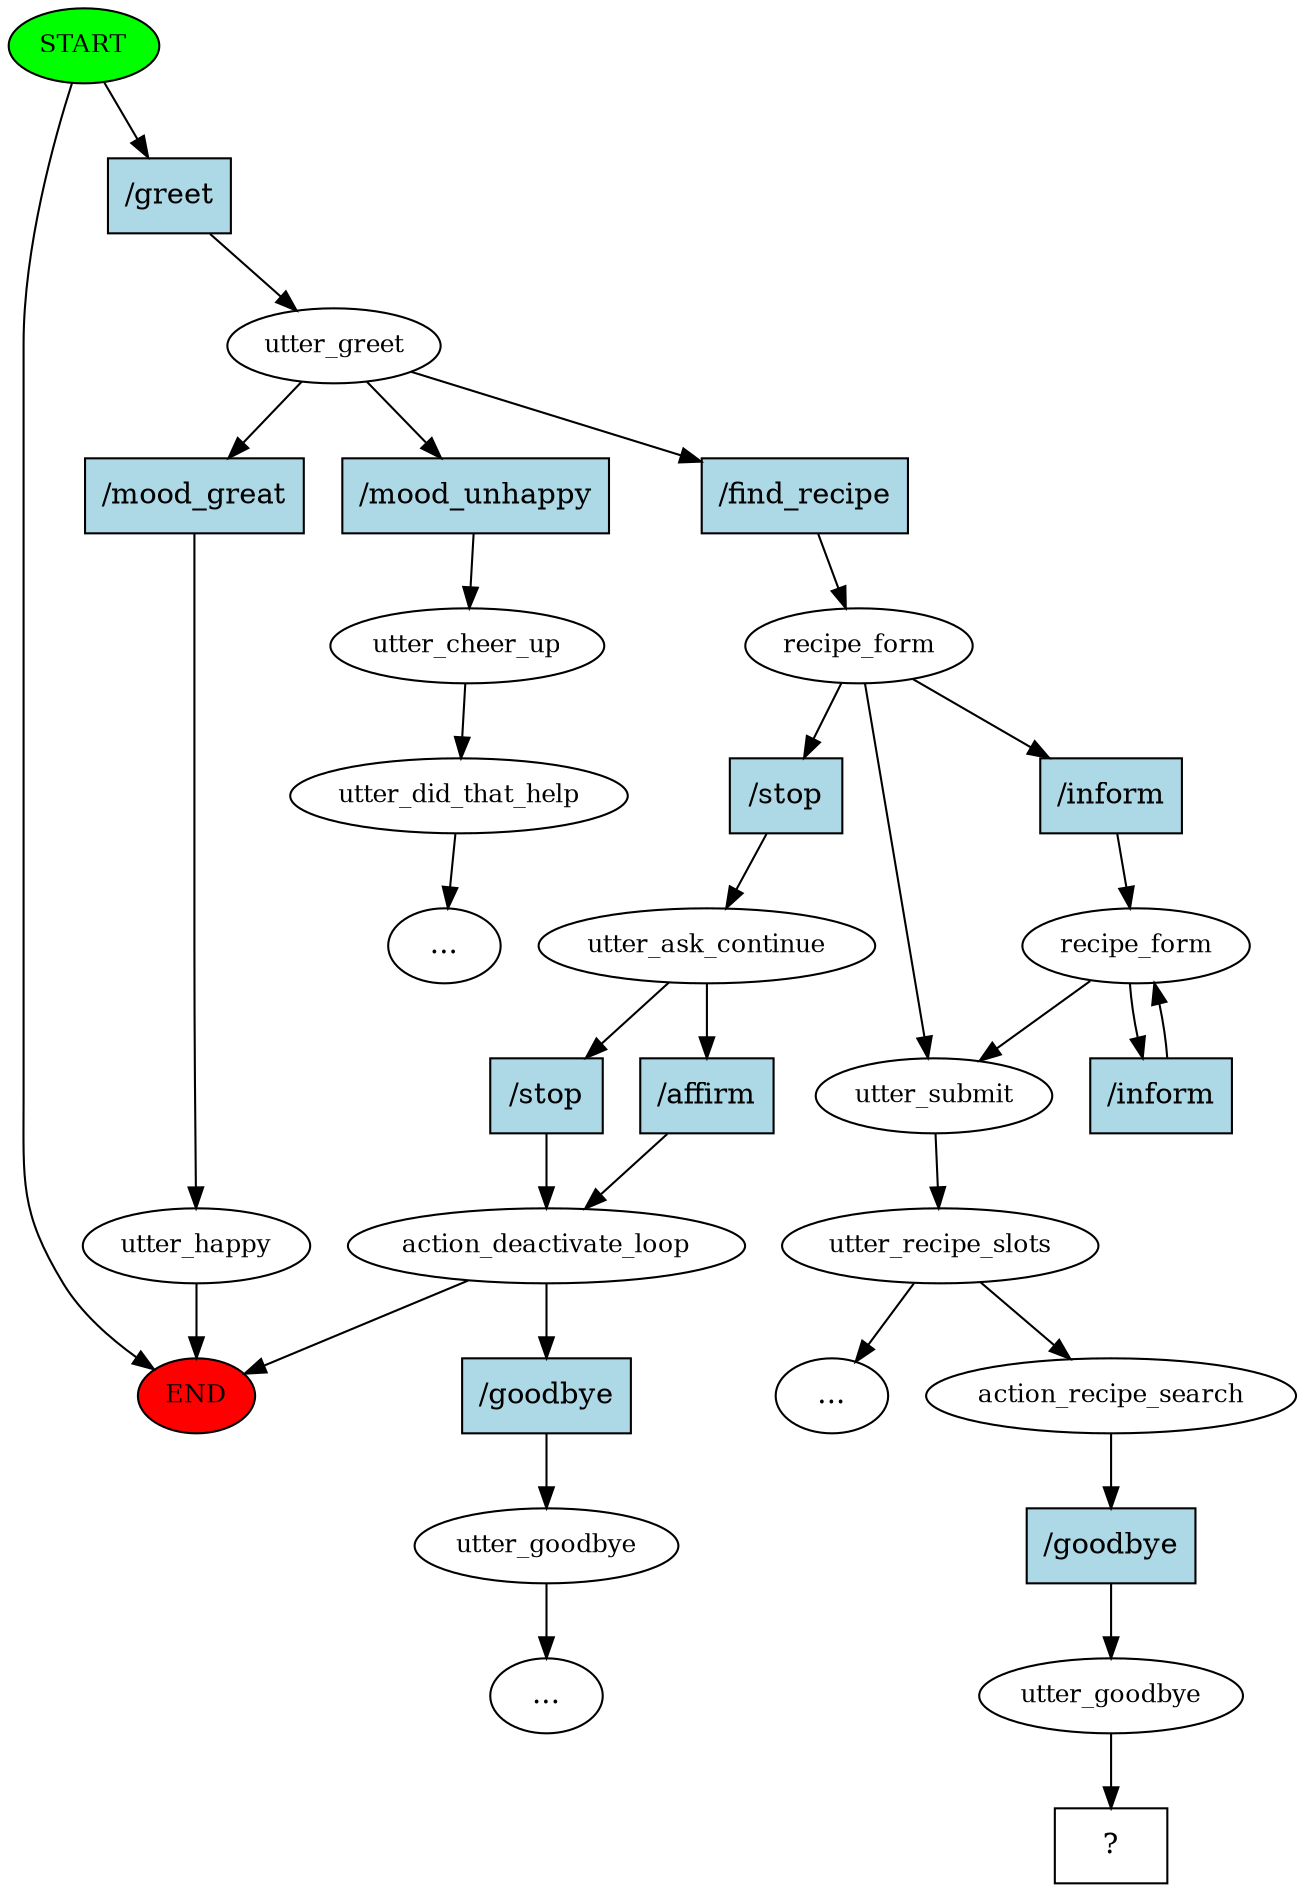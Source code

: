 digraph  {
0 [class="start active", fillcolor=green, fontsize=12, label=START, style=filled];
"-1" [class=end, fillcolor=red, fontsize=12, label=END, style=filled];
1 [class=active, fontsize=12, label=utter_greet];
2 [class=active, fontsize=12, label=recipe_form];
3 [class="", fontsize=12, label=utter_ask_continue];
4 [class="", fontsize=12, label=action_deactivate_loop];
13 [class="", fontsize=12, label=utter_goodbye];
"-4" [class=ellipsis, label="..."];
21 [class=active, fontsize=12, label=utter_submit];
22 [class=active, fontsize=12, label=utter_recipe_slots];
"-5" [class=ellipsis, label="..."];
24 [class="", fontsize=12, label=utter_happy];
26 [class="", fontsize=12, label=utter_cheer_up];
27 [class="", fontsize=12, label=utter_did_that_help];
"-7" [class=ellipsis, label="..."];
33 [class=active, fontsize=12, label=recipe_form];
37 [class=active, fontsize=12, label=action_recipe_search];
38 [class=active, fontsize=12, label=utter_goodbye];
39 [class="intent dashed active", label="  ?  ", shape=rect];
40 [class="intent active", fillcolor=lightblue, label="/greet", shape=rect, style=filled];
41 [class="intent active", fillcolor=lightblue, label="/find_recipe", shape=rect, style=filled];
42 [class=intent, fillcolor=lightblue, label="/mood_great", shape=rect, style=filled];
43 [class=intent, fillcolor=lightblue, label="/mood_unhappy", shape=rect, style=filled];
44 [class=intent, fillcolor=lightblue, label="/stop", shape=rect, style=filled];
45 [class="intent active", fillcolor=lightblue, label="/inform", shape=rect, style=filled];
46 [class=intent, fillcolor=lightblue, label="/stop", shape=rect, style=filled];
47 [class=intent, fillcolor=lightblue, label="/affirm", shape=rect, style=filled];
48 [class=intent, fillcolor=lightblue, label="/goodbye", shape=rect, style=filled];
49 [class="intent active", fillcolor=lightblue, label="/inform", shape=rect, style=filled];
50 [class="intent active", fillcolor=lightblue, label="/goodbye", shape=rect, style=filled];
0 -> "-1"  [class="", key=NONE, label=""];
0 -> 40  [class=active, key=0];
1 -> 41  [class=active, key=0];
1 -> 42  [class="", key=0];
1 -> 43  [class="", key=0];
2 -> 21  [class="", key=NONE, label=""];
2 -> 44  [class="", key=0];
2 -> 45  [class=active, key=0];
3 -> 46  [class="", key=0];
3 -> 47  [class="", key=0];
4 -> "-1"  [class="", key=NONE, label=""];
4 -> 48  [class="", key=0];
13 -> "-4"  [class="", key=NONE, label=""];
21 -> 22  [class=active, key=NONE, label=""];
22 -> "-5"  [class="", key=NONE, label=""];
22 -> 37  [class=active, key=NONE, label=""];
24 -> "-1"  [class="", key=NONE, label=""];
26 -> 27  [class="", key=NONE, label=""];
27 -> "-7"  [class="", key=NONE, label=""];
33 -> 21  [class=active, key=NONE, label=""];
33 -> 49  [class=active, key=0];
37 -> 50  [class=active, key=0];
38 -> 39  [class=active, key=NONE, label=""];
40 -> 1  [class=active, key=0];
41 -> 2  [class=active, key=0];
42 -> 24  [class="", key=0];
43 -> 26  [class="", key=0];
44 -> 3  [class="", key=0];
45 -> 33  [class=active, key=0];
46 -> 4  [class="", key=0];
47 -> 4  [class="", key=0];
48 -> 13  [class="", key=0];
49 -> 33  [class=active, key=0];
50 -> 38  [class=active, key=0];
}
